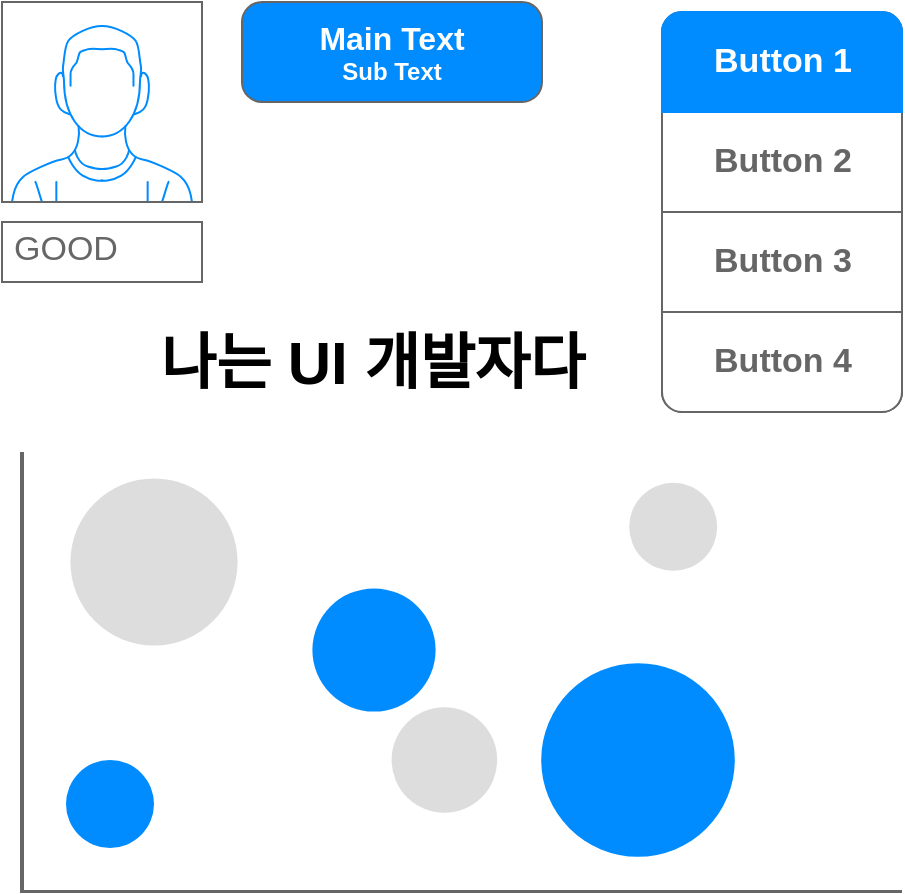 <mxfile version="20.5.3" type="embed"><diagram id="23iRSUPoRavnBvh4doch" name="Page-1"><mxGraphModel dx="1562" dy="1095" grid="1" gridSize="10" guides="1" tooltips="1" connect="1" arrows="1" fold="1" page="1" pageScale="1" pageWidth="500" pageHeight="500" math="0" shadow="0"><root><mxCell id="0"/><mxCell id="1" parent="0"/><mxCell id="48" value="" style="strokeWidth=1;shadow=0;dashed=0;align=center;html=1;shape=mxgraph.mockup.buttons.multiButton;fillColor=#008cff;strokeColor=#666666;mainText=;subText=;" vertex="1" parent="1"><mxGeometry x="140" y="25" width="150" height="50" as="geometry"/></mxCell><mxCell id="49" value="Main Text" style="strokeWidth=1;shadow=0;dashed=0;align=center;html=1;shape=mxgraph.mockup.anchor;fontSize=16;fontColor=#ffffff;fontStyle=1;whiteSpace=wrap;" vertex="1" parent="48"><mxGeometry y="8" width="150" height="20" as="geometry"/></mxCell><mxCell id="50" value="Sub Text" style="strokeWidth=1;shadow=0;dashed=0;align=center;html=1;shape=mxgraph.mockup.anchor;fontSize=12;fontColor=#ffffff;fontStyle=1;whiteSpace=wrap;" vertex="1" parent="48"><mxGeometry y="30" width="150" height="10" as="geometry"/></mxCell><mxCell id="51" value="" style="strokeWidth=1;shadow=0;dashed=0;align=center;html=1;shape=mxgraph.mockup.rrect;rSize=10;strokeColor=#666666;" vertex="1" parent="1"><mxGeometry x="350" y="30" width="120" height="200" as="geometry"/></mxCell><mxCell id="52" value="Button 2" style="strokeColor=inherit;fillColor=inherit;gradientColor=inherit;strokeWidth=1;shadow=0;dashed=0;align=center;html=1;shape=mxgraph.mockup.rrect;rSize=0;fontSize=17;fontColor=#666666;fontStyle=1;resizeWidth=1;" vertex="1" parent="51"><mxGeometry width="120" height="50" relative="1" as="geometry"><mxPoint y="50" as="offset"/></mxGeometry></mxCell><mxCell id="53" value="Button 3" style="strokeColor=inherit;fillColor=inherit;gradientColor=inherit;strokeWidth=1;shadow=0;dashed=0;align=center;html=1;shape=mxgraph.mockup.rrect;rSize=0;fontSize=17;fontColor=#666666;fontStyle=1;resizeWidth=1;" vertex="1" parent="51"><mxGeometry width="120" height="50" relative="1" as="geometry"><mxPoint y="100" as="offset"/></mxGeometry></mxCell><mxCell id="54" value="Button 4" style="strokeColor=inherit;fillColor=inherit;gradientColor=inherit;strokeWidth=1;shadow=0;dashed=0;align=center;html=1;shape=mxgraph.mockup.bottomButton;rSize=10;fontSize=17;fontColor=#666666;fontStyle=1;resizeWidth=1;" vertex="1" parent="51"><mxGeometry y="1" width="120" height="50" relative="1" as="geometry"><mxPoint y="-50" as="offset"/></mxGeometry></mxCell><mxCell id="55" value="Button 1" style="strokeWidth=1;shadow=0;dashed=0;align=center;html=1;shape=mxgraph.mockup.topButton;rSize=10;fontSize=17;fontColor=#ffffff;fontStyle=1;fillColor=#008cff;strokeColor=#008cff;resizeWidth=1;" vertex="1" parent="51"><mxGeometry width="120" height="50" relative="1" as="geometry"/></mxCell><mxCell id="56" value="" style="verticalLabelPosition=bottom;shadow=0;dashed=0;align=center;html=1;verticalAlign=top;strokeWidth=1;shape=mxgraph.mockup.graphics.bubbleChart;strokeColor=none;strokeColor2=none;strokeColor3=#666666;fillColor2=#008cff;fillColor3=#dddddd;" vertex="1" parent="1"><mxGeometry x="30" y="250" width="440" height="220" as="geometry"/></mxCell><mxCell id="57" value="" style="verticalLabelPosition=bottom;shadow=0;dashed=0;align=center;html=1;verticalAlign=top;strokeWidth=1;shape=mxgraph.mockup.containers.userMale;strokeColor=#666666;strokeColor2=#008cff;" vertex="1" parent="1"><mxGeometry x="20" y="25" width="100" height="100" as="geometry"/></mxCell><mxCell id="58" value="GOOD" style="strokeWidth=1;shadow=0;dashed=0;align=center;html=1;shape=mxgraph.mockup.text.textBox;fontColor=#666666;align=left;fontSize=17;spacingLeft=4;spacingTop=-3;strokeColor=#666666;mainText=" vertex="1" parent="1"><mxGeometry x="20" y="135" width="100" height="30" as="geometry"/></mxCell><mxCell id="59" value="나는 UI 개발자다" style="text;html=1;resizable=0;autosize=1;align=center;verticalAlign=middle;points=[];fillColor=none;strokeColor=none;rounded=0;fontSize=30;fontStyle=1" vertex="1" parent="1"><mxGeometry x="80" y="180" width="250" height="50" as="geometry"/></mxCell></root></mxGraphModel></diagram></mxfile>